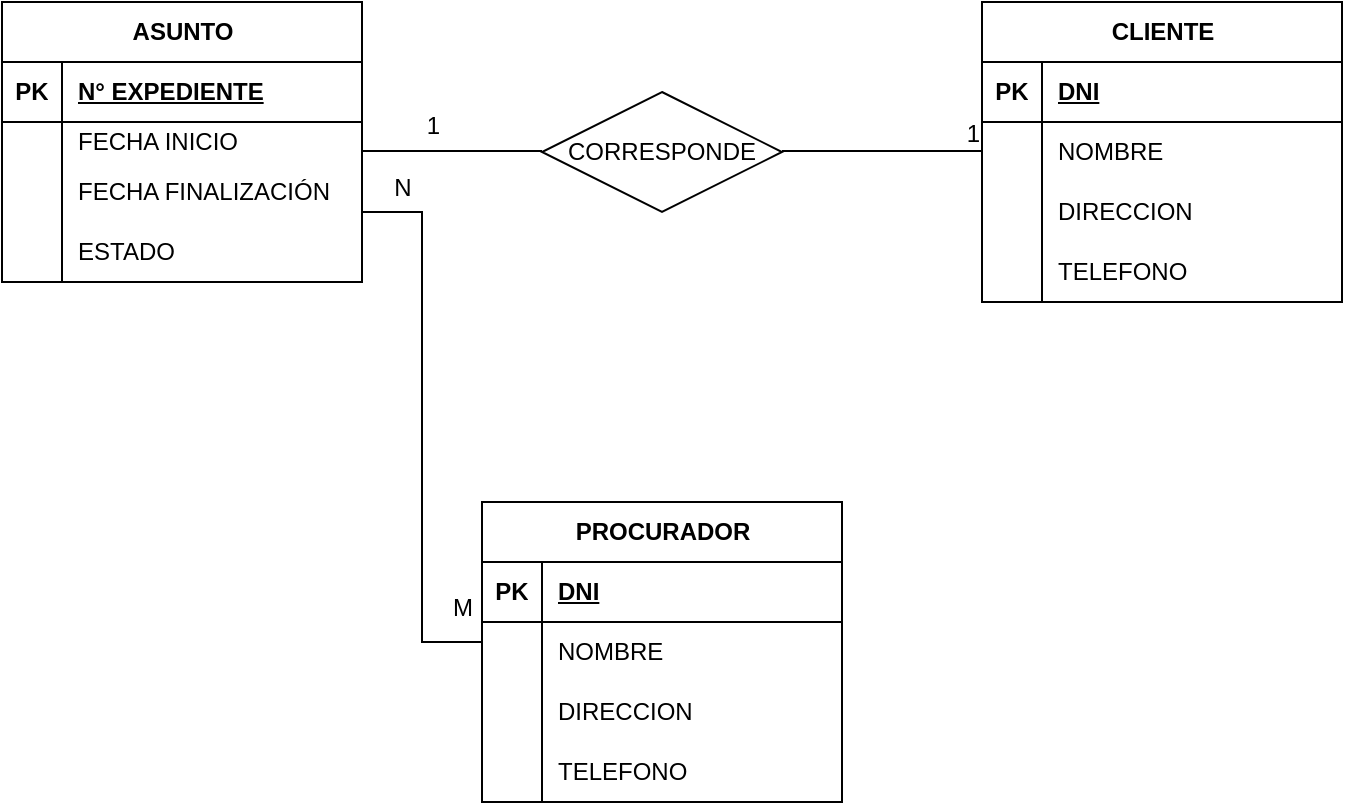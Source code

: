 <mxfile version="21.6.5" type="device">
  <diagram name="Página-1" id="8Vg2BTxRhBIkAAMGXUwK">
    <mxGraphModel dx="1036" dy="654" grid="1" gridSize="10" guides="1" tooltips="1" connect="1" arrows="1" fold="1" page="1" pageScale="1" pageWidth="827" pageHeight="1169" math="0" shadow="0">
      <root>
        <mxCell id="0" />
        <mxCell id="1" parent="0" />
        <mxCell id="9eZMDibTw0C1nm5k71TX-2" value="ASUNTO" style="shape=table;startSize=30;container=1;collapsible=1;childLayout=tableLayout;fixedRows=1;rowLines=0;fontStyle=1;align=center;resizeLast=1;html=1;" parent="1" vertex="1">
          <mxGeometry x="30" y="80" width="180" height="140" as="geometry" />
        </mxCell>
        <mxCell id="9eZMDibTw0C1nm5k71TX-3" value="" style="shape=tableRow;horizontal=0;startSize=0;swimlaneHead=0;swimlaneBody=0;fillColor=none;collapsible=0;dropTarget=0;points=[[0,0.5],[1,0.5]];portConstraint=eastwest;top=0;left=0;right=0;bottom=1;" parent="9eZMDibTw0C1nm5k71TX-2" vertex="1">
          <mxGeometry y="30" width="180" height="30" as="geometry" />
        </mxCell>
        <mxCell id="9eZMDibTw0C1nm5k71TX-4" value="PK" style="shape=partialRectangle;connectable=0;fillColor=none;top=0;left=0;bottom=0;right=0;fontStyle=1;overflow=hidden;whiteSpace=wrap;html=1;" parent="9eZMDibTw0C1nm5k71TX-3" vertex="1">
          <mxGeometry width="30" height="30" as="geometry">
            <mxRectangle width="30" height="30" as="alternateBounds" />
          </mxGeometry>
        </mxCell>
        <mxCell id="9eZMDibTw0C1nm5k71TX-5" value="N° EXPEDIENTE" style="shape=partialRectangle;connectable=0;fillColor=none;top=0;left=0;bottom=0;right=0;align=left;spacingLeft=6;fontStyle=5;overflow=hidden;whiteSpace=wrap;html=1;" parent="9eZMDibTw0C1nm5k71TX-3" vertex="1">
          <mxGeometry x="30" width="150" height="30" as="geometry">
            <mxRectangle width="150" height="30" as="alternateBounds" />
          </mxGeometry>
        </mxCell>
        <mxCell id="9eZMDibTw0C1nm5k71TX-6" value="" style="shape=tableRow;horizontal=0;startSize=0;swimlaneHead=0;swimlaneBody=0;fillColor=none;collapsible=0;dropTarget=0;points=[[0,0.5],[1,0.5]];portConstraint=eastwest;top=0;left=0;right=0;bottom=0;" parent="9eZMDibTw0C1nm5k71TX-2" vertex="1">
          <mxGeometry y="60" width="180" height="20" as="geometry" />
        </mxCell>
        <mxCell id="9eZMDibTw0C1nm5k71TX-7" value="" style="shape=partialRectangle;connectable=0;fillColor=none;top=0;left=0;bottom=0;right=0;editable=1;overflow=hidden;whiteSpace=wrap;html=1;" parent="9eZMDibTw0C1nm5k71TX-6" vertex="1">
          <mxGeometry width="30" height="20" as="geometry">
            <mxRectangle width="30" height="20" as="alternateBounds" />
          </mxGeometry>
        </mxCell>
        <mxCell id="9eZMDibTw0C1nm5k71TX-8" value="FECHA INICIO" style="shape=partialRectangle;connectable=0;fillColor=none;top=0;left=0;bottom=0;right=0;align=left;spacingLeft=6;overflow=hidden;whiteSpace=wrap;html=1;" parent="9eZMDibTw0C1nm5k71TX-6" vertex="1">
          <mxGeometry x="30" width="150" height="20" as="geometry">
            <mxRectangle width="150" height="20" as="alternateBounds" />
          </mxGeometry>
        </mxCell>
        <mxCell id="9eZMDibTw0C1nm5k71TX-9" value="" style="shape=tableRow;horizontal=0;startSize=0;swimlaneHead=0;swimlaneBody=0;fillColor=none;collapsible=0;dropTarget=0;points=[[0,0.5],[1,0.5]];portConstraint=eastwest;top=0;left=0;right=0;bottom=0;" parent="9eZMDibTw0C1nm5k71TX-2" vertex="1">
          <mxGeometry y="80" width="180" height="30" as="geometry" />
        </mxCell>
        <mxCell id="9eZMDibTw0C1nm5k71TX-10" value="" style="shape=partialRectangle;connectable=0;fillColor=none;top=0;left=0;bottom=0;right=0;editable=1;overflow=hidden;whiteSpace=wrap;html=1;" parent="9eZMDibTw0C1nm5k71TX-9" vertex="1">
          <mxGeometry width="30" height="30" as="geometry">
            <mxRectangle width="30" height="30" as="alternateBounds" />
          </mxGeometry>
        </mxCell>
        <mxCell id="9eZMDibTw0C1nm5k71TX-11" value="FECHA FINALIZACIÓN" style="shape=partialRectangle;connectable=0;fillColor=none;top=0;left=0;bottom=0;right=0;align=left;spacingLeft=6;overflow=hidden;whiteSpace=wrap;html=1;" parent="9eZMDibTw0C1nm5k71TX-9" vertex="1">
          <mxGeometry x="30" width="150" height="30" as="geometry">
            <mxRectangle width="150" height="30" as="alternateBounds" />
          </mxGeometry>
        </mxCell>
        <mxCell id="9eZMDibTw0C1nm5k71TX-12" value="" style="shape=tableRow;horizontal=0;startSize=0;swimlaneHead=0;swimlaneBody=0;fillColor=none;collapsible=0;dropTarget=0;points=[[0,0.5],[1,0.5]];portConstraint=eastwest;top=0;left=0;right=0;bottom=0;" parent="9eZMDibTw0C1nm5k71TX-2" vertex="1">
          <mxGeometry y="110" width="180" height="30" as="geometry" />
        </mxCell>
        <mxCell id="9eZMDibTw0C1nm5k71TX-13" value="" style="shape=partialRectangle;connectable=0;fillColor=none;top=0;left=0;bottom=0;right=0;editable=1;overflow=hidden;whiteSpace=wrap;html=1;" parent="9eZMDibTw0C1nm5k71TX-12" vertex="1">
          <mxGeometry width="30" height="30" as="geometry">
            <mxRectangle width="30" height="30" as="alternateBounds" />
          </mxGeometry>
        </mxCell>
        <mxCell id="9eZMDibTw0C1nm5k71TX-14" value="ESTADO" style="shape=partialRectangle;connectable=0;fillColor=none;top=0;left=0;bottom=0;right=0;align=left;spacingLeft=6;overflow=hidden;whiteSpace=wrap;html=1;" parent="9eZMDibTw0C1nm5k71TX-12" vertex="1">
          <mxGeometry x="30" width="150" height="30" as="geometry">
            <mxRectangle width="150" height="30" as="alternateBounds" />
          </mxGeometry>
        </mxCell>
        <mxCell id="9eZMDibTw0C1nm5k71TX-15" value="CORRESPONDE" style="shape=rhombus;perimeter=rhombusPerimeter;whiteSpace=wrap;html=1;align=center;" parent="1" vertex="1">
          <mxGeometry x="300" y="125" width="120" height="60" as="geometry" />
        </mxCell>
        <mxCell id="9eZMDibTw0C1nm5k71TX-16" value="CLIENTE" style="shape=table;startSize=30;container=1;collapsible=1;childLayout=tableLayout;fixedRows=1;rowLines=0;fontStyle=1;align=center;resizeLast=1;html=1;" parent="1" vertex="1">
          <mxGeometry x="520" y="80" width="180" height="150" as="geometry" />
        </mxCell>
        <mxCell id="9eZMDibTw0C1nm5k71TX-17" value="" style="shape=tableRow;horizontal=0;startSize=0;swimlaneHead=0;swimlaneBody=0;fillColor=none;collapsible=0;dropTarget=0;points=[[0,0.5],[1,0.5]];portConstraint=eastwest;top=0;left=0;right=0;bottom=1;" parent="9eZMDibTw0C1nm5k71TX-16" vertex="1">
          <mxGeometry y="30" width="180" height="30" as="geometry" />
        </mxCell>
        <mxCell id="9eZMDibTw0C1nm5k71TX-18" value="PK" style="shape=partialRectangle;connectable=0;fillColor=none;top=0;left=0;bottom=0;right=0;fontStyle=1;overflow=hidden;whiteSpace=wrap;html=1;" parent="9eZMDibTw0C1nm5k71TX-17" vertex="1">
          <mxGeometry width="30" height="30" as="geometry">
            <mxRectangle width="30" height="30" as="alternateBounds" />
          </mxGeometry>
        </mxCell>
        <mxCell id="9eZMDibTw0C1nm5k71TX-19" value="DNI" style="shape=partialRectangle;connectable=0;fillColor=none;top=0;left=0;bottom=0;right=0;align=left;spacingLeft=6;fontStyle=5;overflow=hidden;whiteSpace=wrap;html=1;" parent="9eZMDibTw0C1nm5k71TX-17" vertex="1">
          <mxGeometry x="30" width="150" height="30" as="geometry">
            <mxRectangle width="150" height="30" as="alternateBounds" />
          </mxGeometry>
        </mxCell>
        <mxCell id="9eZMDibTw0C1nm5k71TX-20" value="" style="shape=tableRow;horizontal=0;startSize=0;swimlaneHead=0;swimlaneBody=0;fillColor=none;collapsible=0;dropTarget=0;points=[[0,0.5],[1,0.5]];portConstraint=eastwest;top=0;left=0;right=0;bottom=0;" parent="9eZMDibTw0C1nm5k71TX-16" vertex="1">
          <mxGeometry y="60" width="180" height="30" as="geometry" />
        </mxCell>
        <mxCell id="9eZMDibTw0C1nm5k71TX-21" value="" style="shape=partialRectangle;connectable=0;fillColor=none;top=0;left=0;bottom=0;right=0;editable=1;overflow=hidden;whiteSpace=wrap;html=1;" parent="9eZMDibTw0C1nm5k71TX-20" vertex="1">
          <mxGeometry width="30" height="30" as="geometry">
            <mxRectangle width="30" height="30" as="alternateBounds" />
          </mxGeometry>
        </mxCell>
        <mxCell id="9eZMDibTw0C1nm5k71TX-22" value="NOMBRE" style="shape=partialRectangle;connectable=0;fillColor=none;top=0;left=0;bottom=0;right=0;align=left;spacingLeft=6;overflow=hidden;whiteSpace=wrap;html=1;" parent="9eZMDibTw0C1nm5k71TX-20" vertex="1">
          <mxGeometry x="30" width="150" height="30" as="geometry">
            <mxRectangle width="150" height="30" as="alternateBounds" />
          </mxGeometry>
        </mxCell>
        <mxCell id="9eZMDibTw0C1nm5k71TX-23" value="" style="shape=tableRow;horizontal=0;startSize=0;swimlaneHead=0;swimlaneBody=0;fillColor=none;collapsible=0;dropTarget=0;points=[[0,0.5],[1,0.5]];portConstraint=eastwest;top=0;left=0;right=0;bottom=0;" parent="9eZMDibTw0C1nm5k71TX-16" vertex="1">
          <mxGeometry y="90" width="180" height="30" as="geometry" />
        </mxCell>
        <mxCell id="9eZMDibTw0C1nm5k71TX-24" value="" style="shape=partialRectangle;connectable=0;fillColor=none;top=0;left=0;bottom=0;right=0;editable=1;overflow=hidden;whiteSpace=wrap;html=1;" parent="9eZMDibTw0C1nm5k71TX-23" vertex="1">
          <mxGeometry width="30" height="30" as="geometry">
            <mxRectangle width="30" height="30" as="alternateBounds" />
          </mxGeometry>
        </mxCell>
        <mxCell id="9eZMDibTw0C1nm5k71TX-25" value="DIRECCION" style="shape=partialRectangle;connectable=0;fillColor=none;top=0;left=0;bottom=0;right=0;align=left;spacingLeft=6;overflow=hidden;whiteSpace=wrap;html=1;" parent="9eZMDibTw0C1nm5k71TX-23" vertex="1">
          <mxGeometry x="30" width="150" height="30" as="geometry">
            <mxRectangle width="150" height="30" as="alternateBounds" />
          </mxGeometry>
        </mxCell>
        <mxCell id="9eZMDibTw0C1nm5k71TX-26" value="" style="shape=tableRow;horizontal=0;startSize=0;swimlaneHead=0;swimlaneBody=0;fillColor=none;collapsible=0;dropTarget=0;points=[[0,0.5],[1,0.5]];portConstraint=eastwest;top=0;left=0;right=0;bottom=0;" parent="9eZMDibTw0C1nm5k71TX-16" vertex="1">
          <mxGeometry y="120" width="180" height="30" as="geometry" />
        </mxCell>
        <mxCell id="9eZMDibTw0C1nm5k71TX-27" value="" style="shape=partialRectangle;connectable=0;fillColor=none;top=0;left=0;bottom=0;right=0;editable=1;overflow=hidden;whiteSpace=wrap;html=1;" parent="9eZMDibTw0C1nm5k71TX-26" vertex="1">
          <mxGeometry width="30" height="30" as="geometry">
            <mxRectangle width="30" height="30" as="alternateBounds" />
          </mxGeometry>
        </mxCell>
        <mxCell id="9eZMDibTw0C1nm5k71TX-28" value="TELEFONO" style="shape=partialRectangle;connectable=0;fillColor=none;top=0;left=0;bottom=0;right=0;align=left;spacingLeft=6;overflow=hidden;whiteSpace=wrap;html=1;" parent="9eZMDibTw0C1nm5k71TX-26" vertex="1">
          <mxGeometry x="30" width="150" height="30" as="geometry">
            <mxRectangle width="150" height="30" as="alternateBounds" />
          </mxGeometry>
        </mxCell>
        <mxCell id="9eZMDibTw0C1nm5k71TX-29" value="PROCURADOR" style="shape=table;startSize=30;container=1;collapsible=1;childLayout=tableLayout;fixedRows=1;rowLines=0;fontStyle=1;align=center;resizeLast=1;html=1;" parent="1" vertex="1">
          <mxGeometry x="270" y="330" width="180" height="150" as="geometry" />
        </mxCell>
        <mxCell id="9eZMDibTw0C1nm5k71TX-30" value="" style="shape=tableRow;horizontal=0;startSize=0;swimlaneHead=0;swimlaneBody=0;fillColor=none;collapsible=0;dropTarget=0;points=[[0,0.5],[1,0.5]];portConstraint=eastwest;top=0;left=0;right=0;bottom=1;" parent="9eZMDibTw0C1nm5k71TX-29" vertex="1">
          <mxGeometry y="30" width="180" height="30" as="geometry" />
        </mxCell>
        <mxCell id="9eZMDibTw0C1nm5k71TX-31" value="PK" style="shape=partialRectangle;connectable=0;fillColor=none;top=0;left=0;bottom=0;right=0;fontStyle=1;overflow=hidden;whiteSpace=wrap;html=1;" parent="9eZMDibTw0C1nm5k71TX-30" vertex="1">
          <mxGeometry width="30" height="30" as="geometry">
            <mxRectangle width="30" height="30" as="alternateBounds" />
          </mxGeometry>
        </mxCell>
        <mxCell id="9eZMDibTw0C1nm5k71TX-32" value="DNI" style="shape=partialRectangle;connectable=0;fillColor=none;top=0;left=0;bottom=0;right=0;align=left;spacingLeft=6;fontStyle=5;overflow=hidden;whiteSpace=wrap;html=1;" parent="9eZMDibTw0C1nm5k71TX-30" vertex="1">
          <mxGeometry x="30" width="150" height="30" as="geometry">
            <mxRectangle width="150" height="30" as="alternateBounds" />
          </mxGeometry>
        </mxCell>
        <mxCell id="9eZMDibTw0C1nm5k71TX-33" value="" style="shape=tableRow;horizontal=0;startSize=0;swimlaneHead=0;swimlaneBody=0;fillColor=none;collapsible=0;dropTarget=0;points=[[0,0.5],[1,0.5]];portConstraint=eastwest;top=0;left=0;right=0;bottom=0;" parent="9eZMDibTw0C1nm5k71TX-29" vertex="1">
          <mxGeometry y="60" width="180" height="30" as="geometry" />
        </mxCell>
        <mxCell id="9eZMDibTw0C1nm5k71TX-34" value="" style="shape=partialRectangle;connectable=0;fillColor=none;top=0;left=0;bottom=0;right=0;editable=1;overflow=hidden;whiteSpace=wrap;html=1;" parent="9eZMDibTw0C1nm5k71TX-33" vertex="1">
          <mxGeometry width="30" height="30" as="geometry">
            <mxRectangle width="30" height="30" as="alternateBounds" />
          </mxGeometry>
        </mxCell>
        <mxCell id="9eZMDibTw0C1nm5k71TX-35" value="NOMBRE" style="shape=partialRectangle;connectable=0;fillColor=none;top=0;left=0;bottom=0;right=0;align=left;spacingLeft=6;overflow=hidden;whiteSpace=wrap;html=1;" parent="9eZMDibTw0C1nm5k71TX-33" vertex="1">
          <mxGeometry x="30" width="150" height="30" as="geometry">
            <mxRectangle width="150" height="30" as="alternateBounds" />
          </mxGeometry>
        </mxCell>
        <mxCell id="9eZMDibTw0C1nm5k71TX-36" value="" style="shape=tableRow;horizontal=0;startSize=0;swimlaneHead=0;swimlaneBody=0;fillColor=none;collapsible=0;dropTarget=0;points=[[0,0.5],[1,0.5]];portConstraint=eastwest;top=0;left=0;right=0;bottom=0;" parent="9eZMDibTw0C1nm5k71TX-29" vertex="1">
          <mxGeometry y="90" width="180" height="30" as="geometry" />
        </mxCell>
        <mxCell id="9eZMDibTw0C1nm5k71TX-37" value="" style="shape=partialRectangle;connectable=0;fillColor=none;top=0;left=0;bottom=0;right=0;editable=1;overflow=hidden;whiteSpace=wrap;html=1;" parent="9eZMDibTw0C1nm5k71TX-36" vertex="1">
          <mxGeometry width="30" height="30" as="geometry">
            <mxRectangle width="30" height="30" as="alternateBounds" />
          </mxGeometry>
        </mxCell>
        <mxCell id="9eZMDibTw0C1nm5k71TX-38" value="DIRECCION" style="shape=partialRectangle;connectable=0;fillColor=none;top=0;left=0;bottom=0;right=0;align=left;spacingLeft=6;overflow=hidden;whiteSpace=wrap;html=1;" parent="9eZMDibTw0C1nm5k71TX-36" vertex="1">
          <mxGeometry x="30" width="150" height="30" as="geometry">
            <mxRectangle width="150" height="30" as="alternateBounds" />
          </mxGeometry>
        </mxCell>
        <mxCell id="9eZMDibTw0C1nm5k71TX-39" value="" style="shape=tableRow;horizontal=0;startSize=0;swimlaneHead=0;swimlaneBody=0;fillColor=none;collapsible=0;dropTarget=0;points=[[0,0.5],[1,0.5]];portConstraint=eastwest;top=0;left=0;right=0;bottom=0;" parent="9eZMDibTw0C1nm5k71TX-29" vertex="1">
          <mxGeometry y="120" width="180" height="30" as="geometry" />
        </mxCell>
        <mxCell id="9eZMDibTw0C1nm5k71TX-40" value="" style="shape=partialRectangle;connectable=0;fillColor=none;top=0;left=0;bottom=0;right=0;editable=1;overflow=hidden;whiteSpace=wrap;html=1;" parent="9eZMDibTw0C1nm5k71TX-39" vertex="1">
          <mxGeometry width="30" height="30" as="geometry">
            <mxRectangle width="30" height="30" as="alternateBounds" />
          </mxGeometry>
        </mxCell>
        <mxCell id="9eZMDibTw0C1nm5k71TX-41" value="TELEFONO" style="shape=partialRectangle;connectable=0;fillColor=none;top=0;left=0;bottom=0;right=0;align=left;spacingLeft=6;overflow=hidden;whiteSpace=wrap;html=1;" parent="9eZMDibTw0C1nm5k71TX-39" vertex="1">
          <mxGeometry x="30" width="150" height="30" as="geometry">
            <mxRectangle width="150" height="30" as="alternateBounds" />
          </mxGeometry>
        </mxCell>
        <mxCell id="9eZMDibTw0C1nm5k71TX-45" value="" style="endArrow=none;html=1;rounded=0;" parent="1" edge="1">
          <mxGeometry relative="1" as="geometry">
            <mxPoint x="210" y="154.5" as="sourcePoint" />
            <mxPoint x="300" y="154.5" as="targetPoint" />
          </mxGeometry>
        </mxCell>
        <mxCell id="9eZMDibTw0C1nm5k71TX-46" value="1" style="resizable=0;html=1;whiteSpace=wrap;align=right;verticalAlign=bottom;" parent="9eZMDibTw0C1nm5k71TX-45" connectable="0" vertex="1">
          <mxGeometry x="1" relative="1" as="geometry">
            <mxPoint x="-50" y="-4" as="offset" />
          </mxGeometry>
        </mxCell>
        <mxCell id="9eZMDibTw0C1nm5k71TX-47" value="" style="endArrow=none;html=1;rounded=0;" parent="1" edge="1">
          <mxGeometry relative="1" as="geometry">
            <mxPoint x="420" y="154.5" as="sourcePoint" />
            <mxPoint x="520" y="154.5" as="targetPoint" />
          </mxGeometry>
        </mxCell>
        <mxCell id="9eZMDibTw0C1nm5k71TX-48" value="1" style="resizable=0;html=1;whiteSpace=wrap;align=right;verticalAlign=bottom;" parent="9eZMDibTw0C1nm5k71TX-47" connectable="0" vertex="1">
          <mxGeometry x="1" relative="1" as="geometry" />
        </mxCell>
        <mxCell id="9eZMDibTw0C1nm5k71TX-54" value="" style="edgeStyle=entityRelationEdgeStyle;fontSize=12;html=1;endArrow=none;startArrow=none;rounded=0;exitX=1.02;exitY=0.82;exitDx=0;exitDy=0;exitPerimeter=0;startFill=0;endFill=0;" parent="1" edge="1">
          <mxGeometry width="100" height="100" relative="1" as="geometry">
            <mxPoint x="210.0" y="185.0" as="sourcePoint" />
            <mxPoint x="270" y="400" as="targetPoint" />
            <Array as="points">
              <mxPoint x="226.4" y="175" />
              <mxPoint x="230" y="290" />
              <mxPoint x="240" y="285" />
              <mxPoint x="240" y="395" />
              <mxPoint x="230" y="235" />
              <mxPoint x="230" y="285" />
              <mxPoint x="250" y="395" />
            </Array>
          </mxGeometry>
        </mxCell>
        <mxCell id="9eZMDibTw0C1nm5k71TX-58" value="N" style="text;html=1;align=center;verticalAlign=middle;resizable=0;points=[];autosize=1;strokeColor=none;fillColor=none;" parent="1" vertex="1">
          <mxGeometry x="215" y="158" width="30" height="30" as="geometry" />
        </mxCell>
        <mxCell id="9eZMDibTw0C1nm5k71TX-59" value="M" style="text;html=1;align=center;verticalAlign=middle;resizable=0;points=[];autosize=1;strokeColor=none;fillColor=none;" parent="1" vertex="1">
          <mxGeometry x="245" y="368" width="30" height="30" as="geometry" />
        </mxCell>
      </root>
    </mxGraphModel>
  </diagram>
</mxfile>
